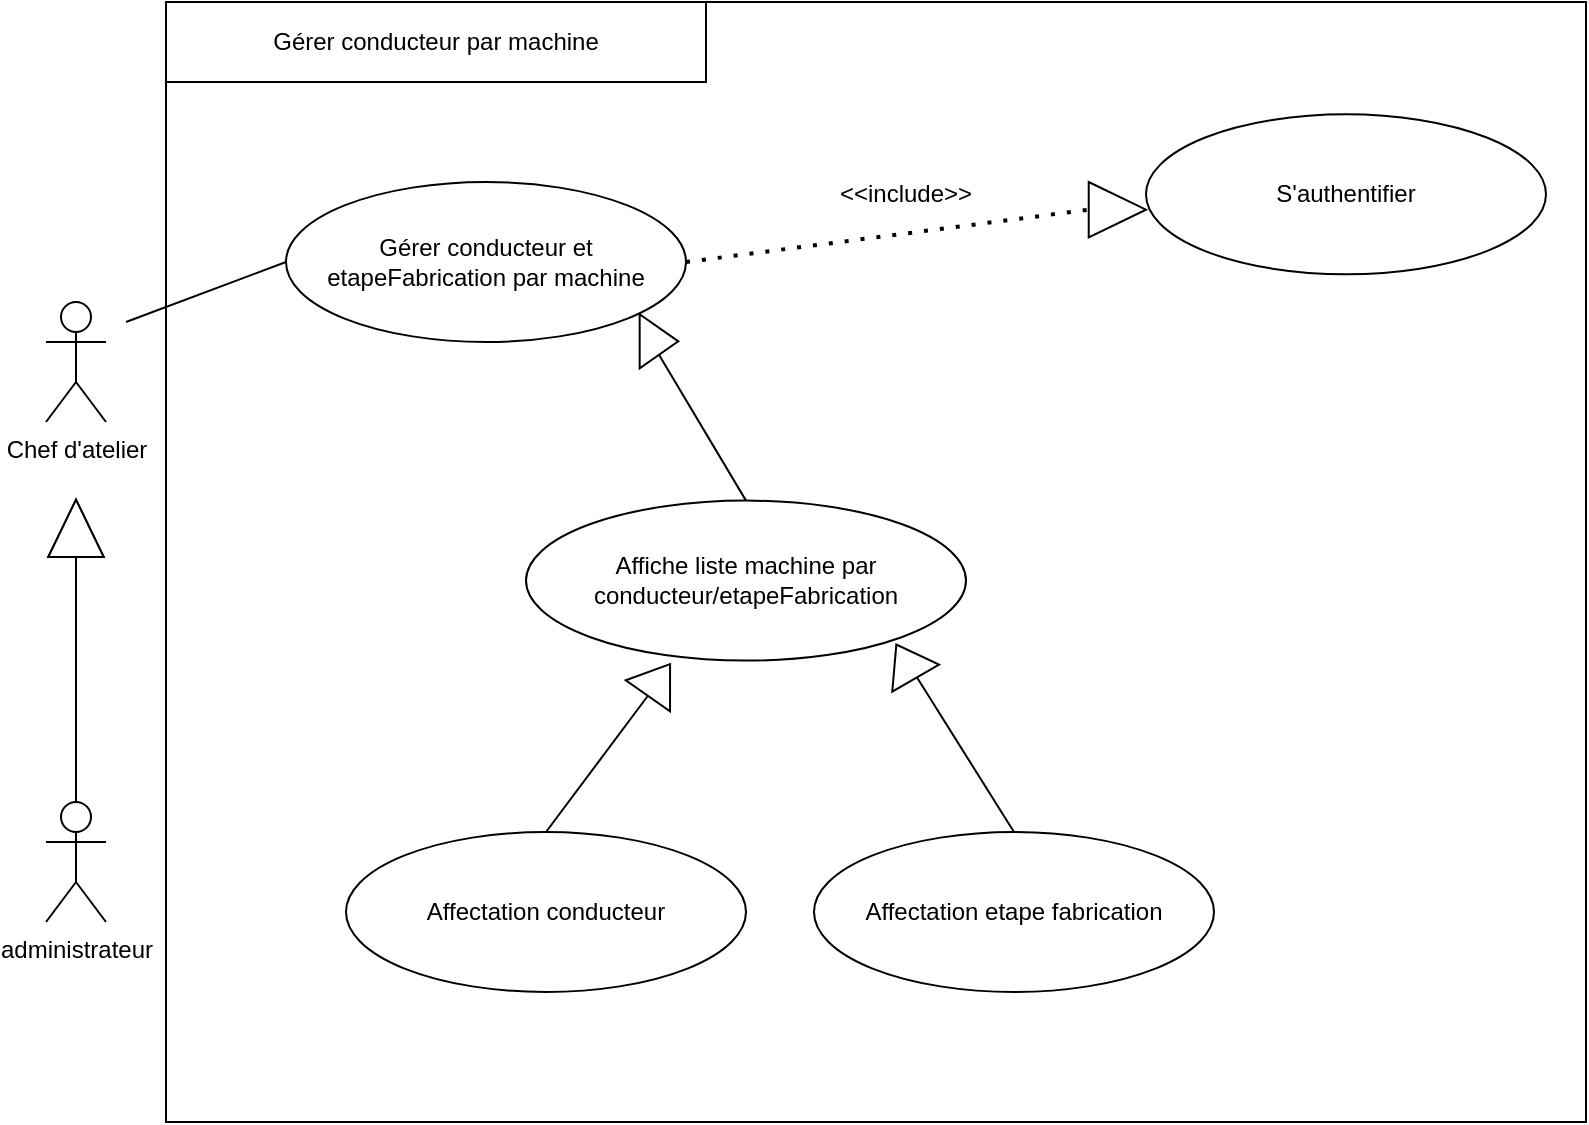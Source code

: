 <mxfile version="21.3.6" type="gitlab">
  <diagram name="Page-1" id="KksDJcQ3sd0gYTwmEH6W">
    <mxGraphModel dx="1424" dy="669" grid="1" gridSize="10" guides="1" tooltips="1" connect="1" arrows="1" fold="1" page="1" pageScale="1" pageWidth="827" pageHeight="1169" math="0" shadow="0">
      <root>
        <mxCell id="0" />
        <mxCell id="1" parent="0" />
        <mxCell id="GGUCeEKt93RqDW9J0Hbx-1" value="" style="rounded=0;whiteSpace=wrap;html=1;" parent="1" vertex="1">
          <mxGeometry x="90" y="130" width="710" height="560" as="geometry" />
        </mxCell>
        <mxCell id="GGUCeEKt93RqDW9J0Hbx-2" value="Chef d&#39;atelier" style="shape=umlActor;verticalLabelPosition=bottom;verticalAlign=top;html=1;outlineConnect=0;" parent="1" vertex="1">
          <mxGeometry x="30" y="280" width="30" height="60" as="geometry" />
        </mxCell>
        <mxCell id="GGUCeEKt93RqDW9J0Hbx-3" value="administrateur" style="shape=umlActor;verticalLabelPosition=bottom;verticalAlign=top;html=1;outlineConnect=0;" parent="1" vertex="1">
          <mxGeometry x="30" y="530" width="30" height="60" as="geometry" />
        </mxCell>
        <mxCell id="GGUCeEKt93RqDW9J0Hbx-4" value="Gérer conducteur et etapeFabrication par machine" style="ellipse;whiteSpace=wrap;html=1;" parent="1" vertex="1">
          <mxGeometry x="150" y="220" width="200" height="80" as="geometry" />
        </mxCell>
        <mxCell id="GGUCeEKt93RqDW9J0Hbx-5" value="" style="endArrow=none;html=1;rounded=0;entryX=0;entryY=0.5;entryDx=0;entryDy=0;" parent="1" target="GGUCeEKt93RqDW9J0Hbx-4" edge="1">
          <mxGeometry width="50" height="50" relative="1" as="geometry">
            <mxPoint x="70" y="290" as="sourcePoint" />
            <mxPoint x="530" y="560" as="targetPoint" />
          </mxGeometry>
        </mxCell>
        <mxCell id="GGUCeEKt93RqDW9J0Hbx-6" value="S&#39;authentifier" style="ellipse;whiteSpace=wrap;html=1;" parent="1" vertex="1">
          <mxGeometry x="580" y="186.14" width="200" height="80" as="geometry" />
        </mxCell>
        <mxCell id="GGUCeEKt93RqDW9J0Hbx-8" value="Affiche liste machine par conducteur/etapeFabrication" style="ellipse;whiteSpace=wrap;html=1;" parent="1" vertex="1">
          <mxGeometry x="270" y="379.31" width="220" height="80" as="geometry" />
        </mxCell>
        <mxCell id="GGUCeEKt93RqDW9J0Hbx-9" value="" style="triangle;whiteSpace=wrap;html=1;rotation=-90;" parent="1" vertex="1">
          <mxGeometry x="30.68" y="379.31" width="28.64" height="27.71" as="geometry" />
        </mxCell>
        <mxCell id="GGUCeEKt93RqDW9J0Hbx-10" value="" style="endArrow=none;html=1;rounded=0;exitX=0.5;exitY=0;exitDx=0;exitDy=0;exitPerimeter=0;entryX=0;entryY=0.5;entryDx=0;entryDy=0;" parent="1" source="GGUCeEKt93RqDW9J0Hbx-3" target="GGUCeEKt93RqDW9J0Hbx-9" edge="1">
          <mxGeometry width="50" height="50" relative="1" as="geometry">
            <mxPoint x="430" y="440" as="sourcePoint" />
            <mxPoint x="480" y="390" as="targetPoint" />
          </mxGeometry>
        </mxCell>
        <mxCell id="GGUCeEKt93RqDW9J0Hbx-11" value="" style="triangle;whiteSpace=wrap;html=1;rotation=-90;" parent="1" vertex="1">
          <mxGeometry x="30.68" y="379.31" width="28.64" height="27.71" as="geometry" />
        </mxCell>
        <mxCell id="GGUCeEKt93RqDW9J0Hbx-12" value="" style="triangle;whiteSpace=wrap;html=1;rotation=-90;direction=south;" parent="1" vertex="1">
          <mxGeometry x="322.98" y="290" width="27.02" height="19.32" as="geometry" />
        </mxCell>
        <mxCell id="GGUCeEKt93RqDW9J0Hbx-14" value="" style="endArrow=none;html=1;rounded=0;exitX=0.5;exitY=0;exitDx=0;exitDy=0;entryX=0.5;entryY=1;entryDx=0;entryDy=0;" parent="1" source="GGUCeEKt93RqDW9J0Hbx-8" target="GGUCeEKt93RqDW9J0Hbx-12" edge="1">
          <mxGeometry width="50" height="50" relative="1" as="geometry">
            <mxPoint x="480" y="500" as="sourcePoint" />
            <mxPoint x="530" y="450" as="targetPoint" />
          </mxGeometry>
        </mxCell>
        <mxCell id="GGUCeEKt93RqDW9J0Hbx-17" value="Affectation conducteur" style="ellipse;whiteSpace=wrap;html=1;" parent="1" vertex="1">
          <mxGeometry x="180" y="545" width="200" height="80" as="geometry" />
        </mxCell>
        <mxCell id="GGUCeEKt93RqDW9J0Hbx-18" value="" style="endArrow=none;dashed=1;html=1;dashPattern=1 3;strokeWidth=2;rounded=0;exitX=1;exitY=0.5;exitDx=0;exitDy=0;entryX=0;entryY=0.5;entryDx=0;entryDy=0;" parent="1" source="GGUCeEKt93RqDW9J0Hbx-4" target="GGUCeEKt93RqDW9J0Hbx-19" edge="1">
          <mxGeometry width="50" height="50" relative="1" as="geometry">
            <mxPoint x="480" y="500" as="sourcePoint" />
            <mxPoint x="530" y="450" as="targetPoint" />
          </mxGeometry>
        </mxCell>
        <mxCell id="GGUCeEKt93RqDW9J0Hbx-19" value="" style="triangle;whiteSpace=wrap;html=1;rotation=0;" parent="1" vertex="1">
          <mxGeometry x="551.36" y="220.0" width="28.64" height="27.71" as="geometry" />
        </mxCell>
        <mxCell id="GGUCeEKt93RqDW9J0Hbx-20" value="&amp;lt;&amp;lt;include&amp;gt;&amp;gt;" style="text;html=1;strokeColor=none;fillColor=none;align=center;verticalAlign=middle;whiteSpace=wrap;rounded=0;" parent="1" vertex="1">
          <mxGeometry x="440" y="216.14" width="40" height="20" as="geometry" />
        </mxCell>
        <mxCell id="GGUCeEKt93RqDW9J0Hbx-24" value="" style="endArrow=none;html=1;rounded=0;entryX=0;entryY=0.5;entryDx=0;entryDy=0;exitX=0.5;exitY=0;exitDx=0;exitDy=0;" parent="1" source="GGUCeEKt93RqDW9J0Hbx-17" target="GGUCeEKt93RqDW9J0Hbx-37" edge="1">
          <mxGeometry width="50" height="50" relative="1" as="geometry">
            <mxPoint x="460" y="696" as="sourcePoint" />
            <mxPoint x="403.169" y="500.686" as="targetPoint" />
          </mxGeometry>
        </mxCell>
        <mxCell id="GGUCeEKt93RqDW9J0Hbx-25" value="Gérer conducteur par machine" style="rounded=0;whiteSpace=wrap;html=1;" parent="1" vertex="1">
          <mxGeometry x="90" y="130" width="270" height="40" as="geometry" />
        </mxCell>
        <mxCell id="GGUCeEKt93RqDW9J0Hbx-37" value="" style="triangle;whiteSpace=wrap;html=1;rotation=-145;direction=south;" parent="1" vertex="1">
          <mxGeometry x="322.98" y="459.31" width="27.02" height="19.32" as="geometry" />
        </mxCell>
        <mxCell id="dOgu_uCe00hNY6VIZD7N-1" value="Affectation etape fabrication" style="ellipse;whiteSpace=wrap;html=1;" vertex="1" parent="1">
          <mxGeometry x="414" y="545" width="200" height="80" as="geometry" />
        </mxCell>
        <mxCell id="dOgu_uCe00hNY6VIZD7N-2" value="" style="endArrow=none;html=1;rounded=0;entryX=1;entryY=0.5;entryDx=0;entryDy=0;exitX=0.5;exitY=0;exitDx=0;exitDy=0;" edge="1" parent="1" source="dOgu_uCe00hNY6VIZD7N-1" target="dOgu_uCe00hNY6VIZD7N-3">
          <mxGeometry width="50" height="50" relative="1" as="geometry">
            <mxPoint x="290" y="555" as="sourcePoint" />
            <mxPoint x="341" y="487" as="targetPoint" />
          </mxGeometry>
        </mxCell>
        <mxCell id="dOgu_uCe00hNY6VIZD7N-3" value="" style="triangle;whiteSpace=wrap;html=1;rotation=-210;direction=south;" vertex="1" parent="1">
          <mxGeometry x="446.49" y="450" width="27.02" height="19.32" as="geometry" />
        </mxCell>
      </root>
    </mxGraphModel>
  </diagram>
</mxfile>
